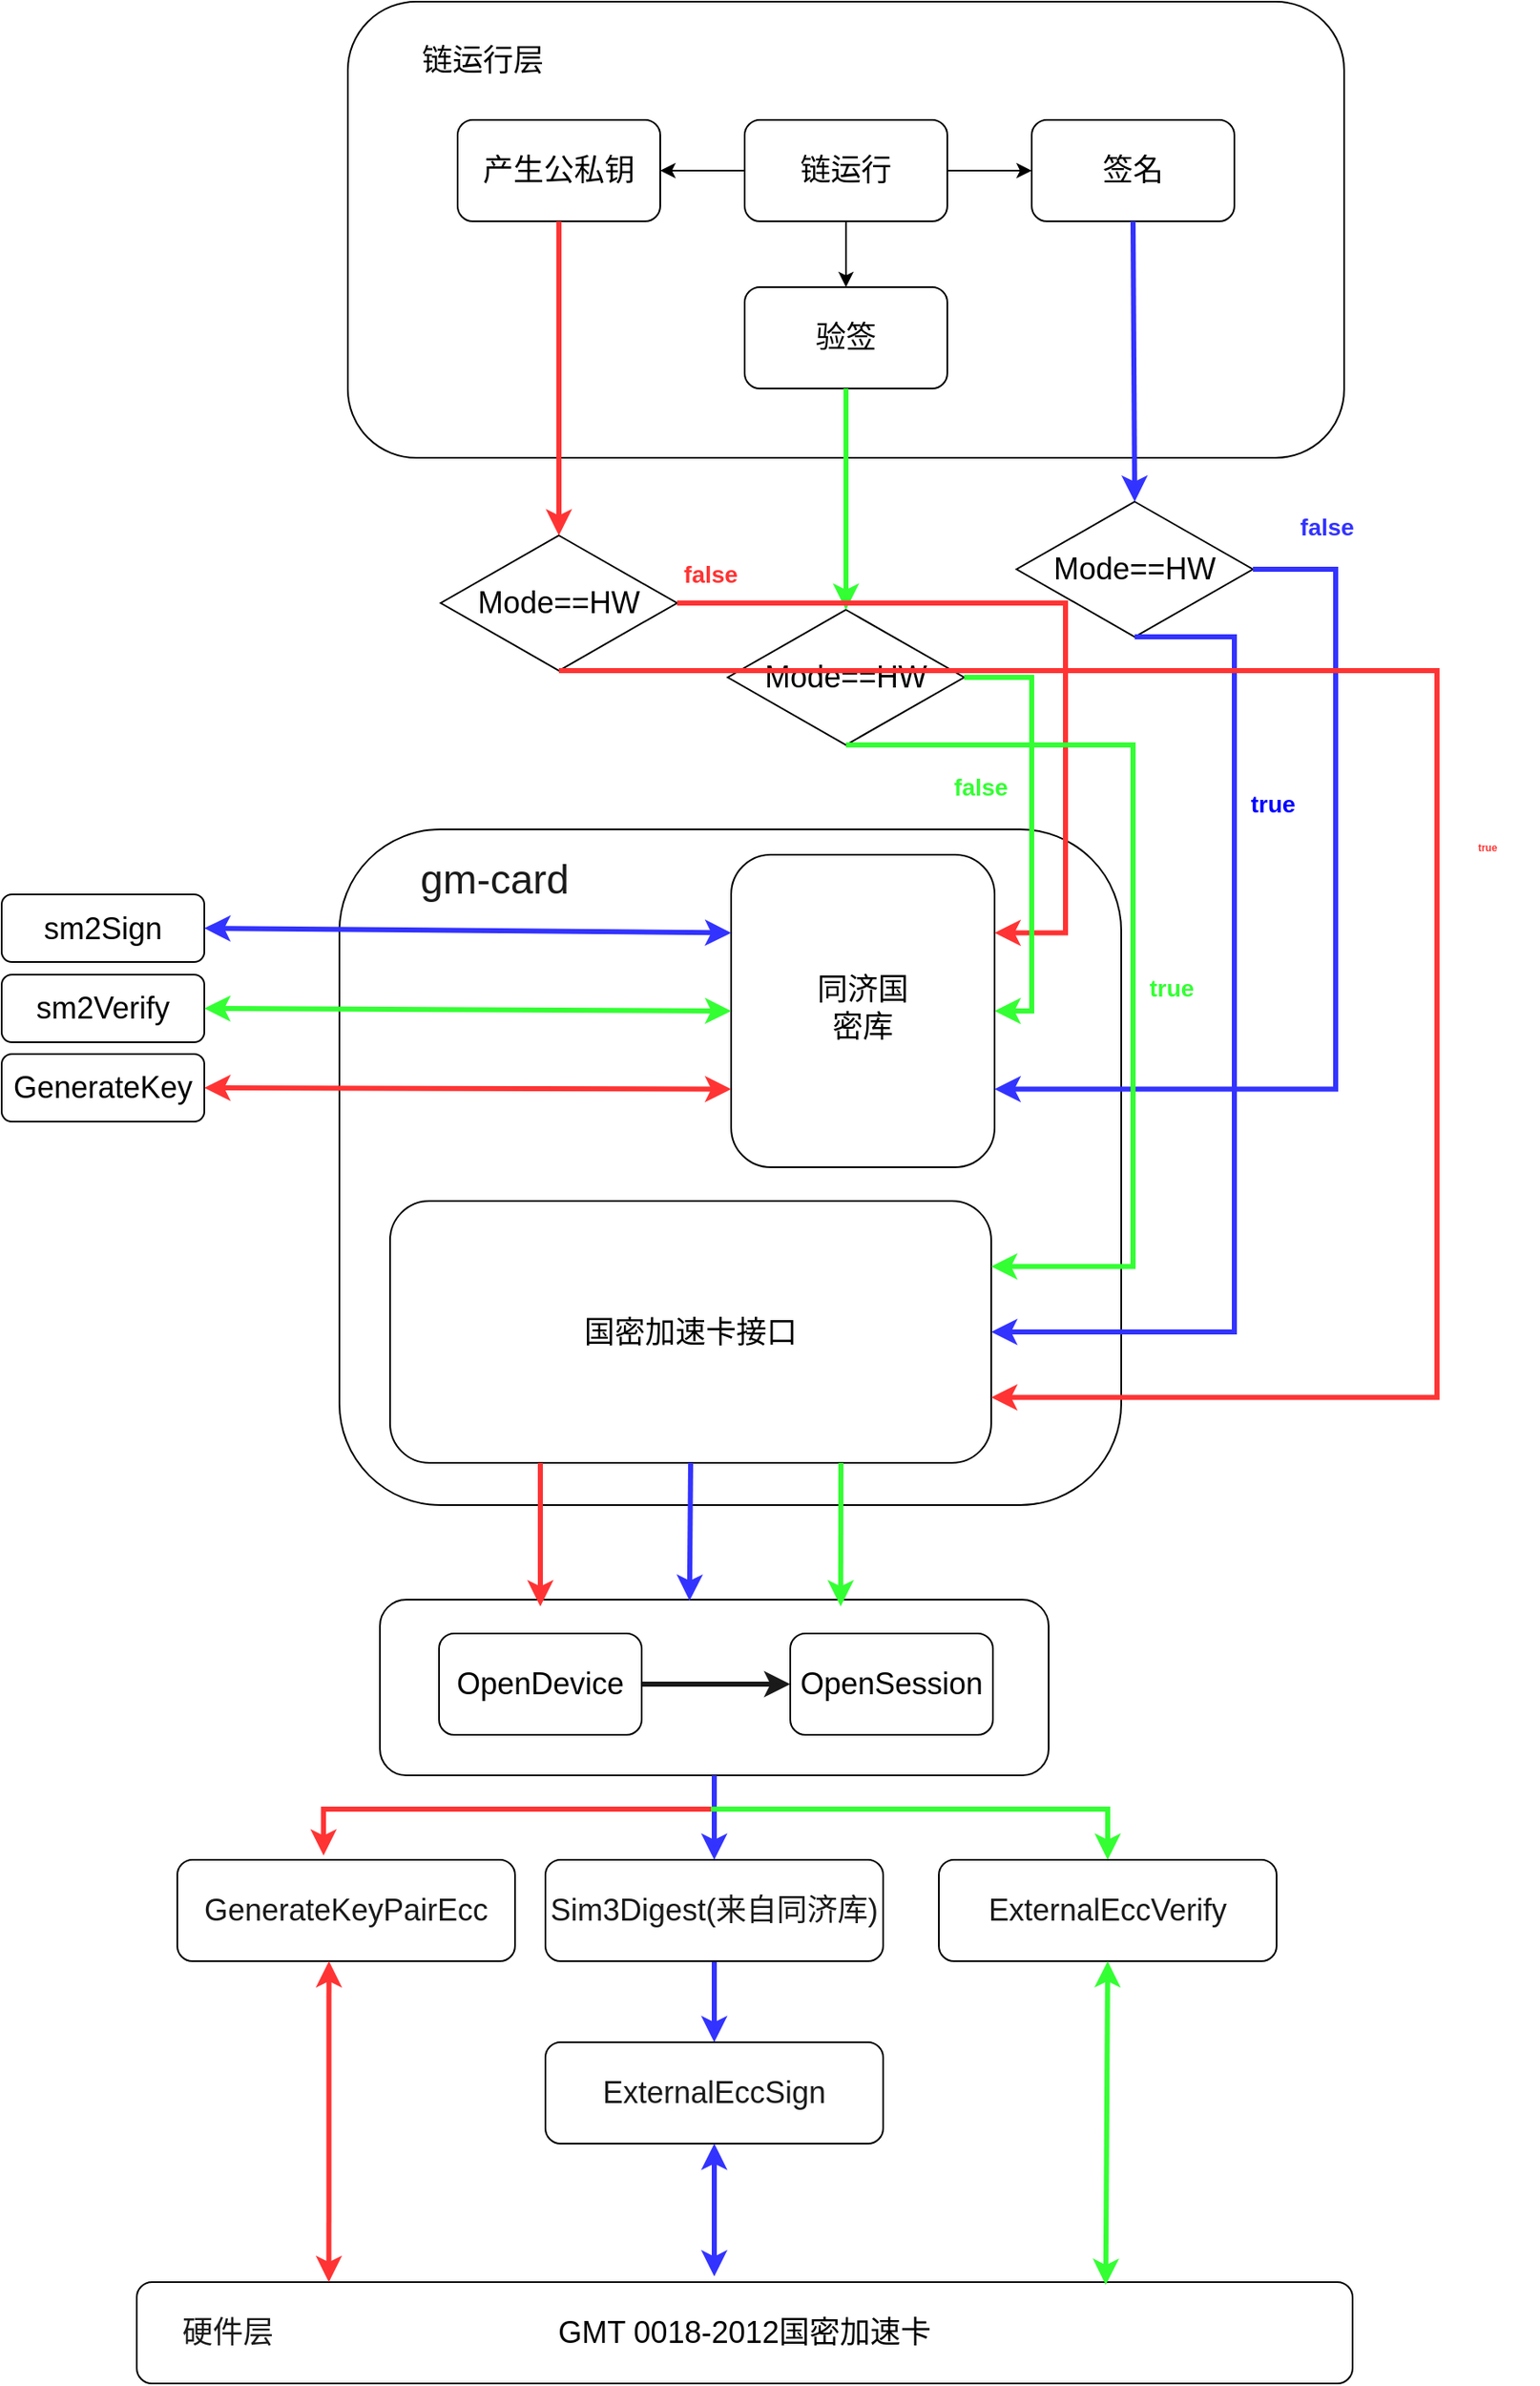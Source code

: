<mxfile version="16.6.1" type="github">
  <diagram id="c6I_bTGiWWKz6FyQVuJq" name="Page-1">
    <mxGraphModel dx="2287" dy="925" grid="1" gridSize="10" guides="1" tooltips="1" connect="1" arrows="1" fold="1" page="1" pageScale="1" pageWidth="827" pageHeight="1169" math="0" shadow="0">
      <root>
        <mxCell id="0" />
        <mxCell id="1" parent="0" />
        <mxCell id="7-kgMZS4lvq_uKSfa9JE-67" value="" style="rounded=1;whiteSpace=wrap;html=1;fontSize=18;" vertex="1" parent="1">
          <mxGeometry x="74" y="1006" width="396" height="104" as="geometry" />
        </mxCell>
        <mxCell id="7-kgMZS4lvq_uKSfa9JE-5" value="" style="rounded=1;whiteSpace=wrap;html=1;" vertex="1" parent="1">
          <mxGeometry x="55" y="60" width="590" height="270" as="geometry" />
        </mxCell>
        <mxCell id="7-kgMZS4lvq_uKSfa9JE-2" value="&lt;font style=&quot;font-size: 18px&quot;&gt;产生公私钥&lt;/font&gt;" style="rounded=1;whiteSpace=wrap;html=1;" vertex="1" parent="1">
          <mxGeometry x="120" y="130" width="120" height="60" as="geometry" />
        </mxCell>
        <mxCell id="7-kgMZS4lvq_uKSfa9JE-3" value="&lt;font style=&quot;font-size: 18px&quot;&gt;验签&lt;/font&gt;" style="rounded=1;whiteSpace=wrap;html=1;" vertex="1" parent="1">
          <mxGeometry x="290" y="229" width="120" height="60" as="geometry" />
        </mxCell>
        <mxCell id="7-kgMZS4lvq_uKSfa9JE-4" value="&lt;font style=&quot;font-size: 18px&quot;&gt;签名&lt;/font&gt;" style="rounded=1;whiteSpace=wrap;html=1;" vertex="1" parent="1">
          <mxGeometry x="460" y="130" width="120" height="60" as="geometry" />
        </mxCell>
        <mxCell id="7-kgMZS4lvq_uKSfa9JE-6" value="&lt;font style=&quot;font-size: 18px&quot;&gt;链运行层&lt;/font&gt;" style="text;html=1;strokeColor=none;fillColor=none;align=center;verticalAlign=middle;whiteSpace=wrap;rounded=0;" vertex="1" parent="1">
          <mxGeometry x="80" y="80" width="110" height="30" as="geometry" />
        </mxCell>
        <mxCell id="7-kgMZS4lvq_uKSfa9JE-8" value="" style="endArrow=classic;html=1;rounded=0;entryX=0.5;entryY=0;entryDx=0;entryDy=0;exitX=0.5;exitY=1;exitDx=0;exitDy=0;" edge="1" parent="1" source="7-kgMZS4lvq_uKSfa9JE-11" target="7-kgMZS4lvq_uKSfa9JE-3">
          <mxGeometry width="50" height="50" relative="1" as="geometry">
            <mxPoint x="360" y="189" as="sourcePoint" />
            <mxPoint x="440" y="289" as="targetPoint" />
          </mxGeometry>
        </mxCell>
        <mxCell id="7-kgMZS4lvq_uKSfa9JE-12" value="" style="edgeStyle=orthogonalEdgeStyle;rounded=0;orthogonalLoop=1;jettySize=auto;html=1;" edge="1" parent="1" source="7-kgMZS4lvq_uKSfa9JE-11" target="7-kgMZS4lvq_uKSfa9JE-4">
          <mxGeometry relative="1" as="geometry" />
        </mxCell>
        <mxCell id="7-kgMZS4lvq_uKSfa9JE-13" value="" style="edgeStyle=orthogonalEdgeStyle;rounded=0;orthogonalLoop=1;jettySize=auto;html=1;" edge="1" parent="1" source="7-kgMZS4lvq_uKSfa9JE-11" target="7-kgMZS4lvq_uKSfa9JE-2">
          <mxGeometry relative="1" as="geometry" />
        </mxCell>
        <mxCell id="7-kgMZS4lvq_uKSfa9JE-11" value="&lt;font style=&quot;font-size: 18px&quot;&gt;链运行&lt;/font&gt;" style="rounded=1;whiteSpace=wrap;html=1;" vertex="1" parent="1">
          <mxGeometry x="290" y="130" width="120" height="60" as="geometry" />
        </mxCell>
        <mxCell id="7-kgMZS4lvq_uKSfa9JE-14" value="Mode==HW" style="rhombus;whiteSpace=wrap;html=1;fontSize=18;" vertex="1" parent="1">
          <mxGeometry x="280" y="420" width="140" height="80" as="geometry" />
        </mxCell>
        <mxCell id="7-kgMZS4lvq_uKSfa9JE-15" value="Mode==HW" style="rhombus;whiteSpace=wrap;html=1;fontSize=18;" vertex="1" parent="1">
          <mxGeometry x="451" y="356" width="140" height="80" as="geometry" />
        </mxCell>
        <mxCell id="7-kgMZS4lvq_uKSfa9JE-16" value="Mode==HW" style="rhombus;whiteSpace=wrap;html=1;fontSize=18;" vertex="1" parent="1">
          <mxGeometry x="110" y="376" width="140" height="80" as="geometry" />
        </mxCell>
        <mxCell id="7-kgMZS4lvq_uKSfa9JE-19" value="" style="endArrow=classic;html=1;rounded=0;fontSize=18;exitX=0.5;exitY=1;exitDx=0;exitDy=0;entryX=0.5;entryY=0;entryDx=0;entryDy=0;strokeColor=#FF3333;strokeWidth=3;" edge="1" parent="1" source="7-kgMZS4lvq_uKSfa9JE-2" target="7-kgMZS4lvq_uKSfa9JE-16">
          <mxGeometry width="50" height="50" relative="1" as="geometry">
            <mxPoint x="130" y="390" as="sourcePoint" />
            <mxPoint x="180" y="340" as="targetPoint" />
          </mxGeometry>
        </mxCell>
        <mxCell id="7-kgMZS4lvq_uKSfa9JE-20" value="" style="endArrow=classic;html=1;rounded=0;fontSize=18;exitX=0.5;exitY=1;exitDx=0;exitDy=0;entryX=0.5;entryY=0;entryDx=0;entryDy=0;strokeColor=#33FF33;strokeWidth=3;" edge="1" parent="1" source="7-kgMZS4lvq_uKSfa9JE-3" target="7-kgMZS4lvq_uKSfa9JE-14">
          <mxGeometry width="50" height="50" relative="1" as="geometry">
            <mxPoint x="390" y="340" as="sourcePoint" />
            <mxPoint x="440" y="290" as="targetPoint" />
          </mxGeometry>
        </mxCell>
        <mxCell id="7-kgMZS4lvq_uKSfa9JE-21" value="" style="endArrow=classic;html=1;rounded=0;fontSize=18;exitX=0.5;exitY=1;exitDx=0;exitDy=0;entryX=0.5;entryY=0;entryDx=0;entryDy=0;strokeColor=#3333FF;strokeWidth=3;" edge="1" parent="1" source="7-kgMZS4lvq_uKSfa9JE-4" target="7-kgMZS4lvq_uKSfa9JE-15">
          <mxGeometry width="50" height="50" relative="1" as="geometry">
            <mxPoint x="390" y="340" as="sourcePoint" />
            <mxPoint x="440" y="290" as="targetPoint" />
          </mxGeometry>
        </mxCell>
        <mxCell id="7-kgMZS4lvq_uKSfa9JE-22" value="" style="rounded=1;whiteSpace=wrap;html=1;fontSize=18;" vertex="1" parent="1">
          <mxGeometry x="50" y="550" width="463" height="400" as="geometry" />
        </mxCell>
        <mxCell id="7-kgMZS4lvq_uKSfa9JE-25" value="" style="rounded=1;whiteSpace=wrap;html=1;fontSize=18;" vertex="1" parent="1">
          <mxGeometry x="282" y="565" width="156" height="185" as="geometry" />
        </mxCell>
        <mxCell id="7-kgMZS4lvq_uKSfa9JE-28" value="sm2Sign" style="rounded=1;whiteSpace=wrap;html=1;fontSize=18;" vertex="1" parent="1">
          <mxGeometry x="-150" y="588.5" width="120" height="40" as="geometry" />
        </mxCell>
        <mxCell id="7-kgMZS4lvq_uKSfa9JE-30" value="&lt;span&gt;sm2Verify&lt;/span&gt;" style="rounded=1;whiteSpace=wrap;html=1;fontSize=18;" vertex="1" parent="1">
          <mxGeometry x="-150" y="636" width="120" height="40" as="geometry" />
        </mxCell>
        <mxCell id="7-kgMZS4lvq_uKSfa9JE-31" value="&lt;span&gt;GenerateKey&lt;/span&gt;" style="rounded=1;whiteSpace=wrap;html=1;fontSize=18;" vertex="1" parent="1">
          <mxGeometry x="-150" y="683" width="120" height="40" as="geometry" />
        </mxCell>
        <mxCell id="7-kgMZS4lvq_uKSfa9JE-33" value="同济国密库" style="text;html=1;strokeColor=none;fillColor=none;align=center;verticalAlign=middle;whiteSpace=wrap;rounded=0;fontSize=18;" vertex="1" parent="1">
          <mxGeometry x="330" y="617.5" width="60" height="77" as="geometry" />
        </mxCell>
        <mxCell id="7-kgMZS4lvq_uKSfa9JE-46" value="GMT 0018-2012国密加速卡" style="rounded=1;whiteSpace=wrap;html=1;fontSize=18;" vertex="1" parent="1">
          <mxGeometry x="-70" y="1410" width="720" height="60" as="geometry" />
        </mxCell>
        <mxCell id="7-kgMZS4lvq_uKSfa9JE-51" value="" style="edgeStyle=elbowEdgeStyle;elbow=horizontal;endArrow=classic;html=1;rounded=0;fontSize=18;strokeColor=#FF3333;exitX=1;exitY=0.5;exitDx=0;exitDy=0;entryX=1;entryY=0.25;entryDx=0;entryDy=0;strokeWidth=3;" edge="1" parent="1" source="7-kgMZS4lvq_uKSfa9JE-16" target="7-kgMZS4lvq_uKSfa9JE-25">
          <mxGeometry width="50" height="50" relative="1" as="geometry">
            <mxPoint x="70" y="500" as="sourcePoint" />
            <mxPoint x="280" y="604" as="targetPoint" />
            <Array as="points">
              <mxPoint x="480" y="530" />
            </Array>
          </mxGeometry>
        </mxCell>
        <mxCell id="7-kgMZS4lvq_uKSfa9JE-54" value="" style="edgeStyle=elbowEdgeStyle;elbow=horizontal;endArrow=classic;html=1;rounded=0;fontSize=18;strokeColor=#33FF33;exitX=1;exitY=0.5;exitDx=0;exitDy=0;entryX=1;entryY=0.5;entryDx=0;entryDy=0;strokeWidth=3;" edge="1" parent="1" source="7-kgMZS4lvq_uKSfa9JE-14" target="7-kgMZS4lvq_uKSfa9JE-25">
          <mxGeometry width="50" height="50" relative="1" as="geometry">
            <mxPoint x="110" y="510" as="sourcePoint" />
            <mxPoint x="160" y="460" as="targetPoint" />
            <Array as="points">
              <mxPoint x="460" y="580" />
            </Array>
          </mxGeometry>
        </mxCell>
        <mxCell id="7-kgMZS4lvq_uKSfa9JE-55" value="" style="edgeStyle=elbowEdgeStyle;elbow=horizontal;endArrow=classic;html=1;rounded=0;fontSize=18;strokeColor=#3333FF;exitX=1;exitY=0.5;exitDx=0;exitDy=0;entryX=1;entryY=0.75;entryDx=0;entryDy=0;strokeWidth=3;" edge="1" parent="1" source="7-kgMZS4lvq_uKSfa9JE-15" target="7-kgMZS4lvq_uKSfa9JE-25">
          <mxGeometry width="50" height="50" relative="1" as="geometry">
            <mxPoint x="140" y="610" as="sourcePoint" />
            <mxPoint x="190" y="560" as="targetPoint" />
            <Array as="points">
              <mxPoint x="640" y="580" />
            </Array>
          </mxGeometry>
        </mxCell>
        <mxCell id="7-kgMZS4lvq_uKSfa9JE-56" value="国密加速卡接口" style="rounded=1;whiteSpace=wrap;html=1;fontSize=18;" vertex="1" parent="1">
          <mxGeometry x="80" y="770" width="356" height="155" as="geometry" />
        </mxCell>
        <mxCell id="7-kgMZS4lvq_uKSfa9JE-57" value="" style="edgeStyle=elbowEdgeStyle;elbow=horizontal;endArrow=classic;html=1;rounded=0;fontSize=18;strokeColor=#33FF33;exitX=0.5;exitY=1;exitDx=0;exitDy=0;entryX=1;entryY=0.25;entryDx=0;entryDy=0;strokeWidth=3;" edge="1" parent="1" source="7-kgMZS4lvq_uKSfa9JE-14" target="7-kgMZS4lvq_uKSfa9JE-56">
          <mxGeometry width="50" height="50" relative="1" as="geometry">
            <mxPoint x="520" y="570" as="sourcePoint" />
            <mxPoint x="570" y="520" as="targetPoint" />
            <Array as="points">
              <mxPoint x="520" y="640" />
            </Array>
          </mxGeometry>
        </mxCell>
        <mxCell id="7-kgMZS4lvq_uKSfa9JE-58" value="" style="edgeStyle=elbowEdgeStyle;elbow=horizontal;endArrow=classic;html=1;rounded=0;fontSize=18;strokeColor=#3333FF;exitX=0.5;exitY=1;exitDx=0;exitDy=0;entryX=1;entryY=0.5;entryDx=0;entryDy=0;strokeWidth=3;" edge="1" parent="1" source="7-kgMZS4lvq_uKSfa9JE-15" target="7-kgMZS4lvq_uKSfa9JE-56">
          <mxGeometry width="50" height="50" relative="1" as="geometry">
            <mxPoint x="610" y="830" as="sourcePoint" />
            <mxPoint x="660" y="780" as="targetPoint" />
            <Array as="points">
              <mxPoint x="580" y="640" />
            </Array>
          </mxGeometry>
        </mxCell>
        <mxCell id="7-kgMZS4lvq_uKSfa9JE-59" value="" style="edgeStyle=elbowEdgeStyle;elbow=horizontal;endArrow=classic;html=1;rounded=0;fontSize=18;strokeColor=#FF3333;exitX=0.5;exitY=1;exitDx=0;exitDy=0;entryX=1;entryY=0.75;entryDx=0;entryDy=0;strokeWidth=3;" edge="1" parent="1" source="7-kgMZS4lvq_uKSfa9JE-16" target="7-kgMZS4lvq_uKSfa9JE-56">
          <mxGeometry width="50" height="50" relative="1" as="geometry">
            <mxPoint x="30" y="510" as="sourcePoint" />
            <mxPoint x="80" y="460" as="targetPoint" />
            <Array as="points">
              <mxPoint x="700" y="700" />
            </Array>
          </mxGeometry>
        </mxCell>
        <mxCell id="7-kgMZS4lvq_uKSfa9JE-61" value="" style="endArrow=classic;startArrow=classic;html=1;rounded=0;fontSize=18;strokeColor=#33FF33;strokeWidth=3;entryX=0;entryY=0.5;entryDx=0;entryDy=0;exitX=1;exitY=0.5;exitDx=0;exitDy=0;" edge="1" parent="1" source="7-kgMZS4lvq_uKSfa9JE-30" target="7-kgMZS4lvq_uKSfa9JE-25">
          <mxGeometry width="50" height="50" relative="1" as="geometry">
            <mxPoint x="90" y="650" as="sourcePoint" />
            <mxPoint x="140" y="600" as="targetPoint" />
          </mxGeometry>
        </mxCell>
        <mxCell id="7-kgMZS4lvq_uKSfa9JE-62" value="" style="endArrow=classic;startArrow=classic;html=1;rounded=0;fontSize=18;strokeColor=#3333FF;strokeWidth=3;entryX=0;entryY=0.25;entryDx=0;entryDy=0;exitX=1;exitY=0.5;exitDx=0;exitDy=0;" edge="1" parent="1" source="7-kgMZS4lvq_uKSfa9JE-28" target="7-kgMZS4lvq_uKSfa9JE-25">
          <mxGeometry width="50" height="50" relative="1" as="geometry">
            <mxPoint x="140" y="690" as="sourcePoint" />
            <mxPoint x="190" y="640" as="targetPoint" />
          </mxGeometry>
        </mxCell>
        <mxCell id="7-kgMZS4lvq_uKSfa9JE-63" value="" style="endArrow=classic;startArrow=classic;html=1;rounded=0;fontSize=18;strokeColor=#FF3333;strokeWidth=3;entryX=0;entryY=0.75;entryDx=0;entryDy=0;exitX=1;exitY=0.5;exitDx=0;exitDy=0;" edge="1" parent="1" source="7-kgMZS4lvq_uKSfa9JE-31" target="7-kgMZS4lvq_uKSfa9JE-25">
          <mxGeometry width="50" height="50" relative="1" as="geometry">
            <mxPoint x="140" y="690" as="sourcePoint" />
            <mxPoint x="190" y="640" as="targetPoint" />
          </mxGeometry>
        </mxCell>
        <mxCell id="7-kgMZS4lvq_uKSfa9JE-70" value="" style="edgeStyle=orthogonalEdgeStyle;rounded=0;orthogonalLoop=1;jettySize=auto;html=1;fontSize=18;strokeColor=#1A1A1A;strokeWidth=3;" edge="1" parent="1" source="7-kgMZS4lvq_uKSfa9JE-65" target="7-kgMZS4lvq_uKSfa9JE-66">
          <mxGeometry relative="1" as="geometry" />
        </mxCell>
        <mxCell id="7-kgMZS4lvq_uKSfa9JE-65" value="OpenDevice" style="rounded=1;whiteSpace=wrap;html=1;fontSize=18;" vertex="1" parent="1">
          <mxGeometry x="109" y="1026" width="120" height="60" as="geometry" />
        </mxCell>
        <mxCell id="7-kgMZS4lvq_uKSfa9JE-66" value="OpenSession" style="rounded=1;whiteSpace=wrap;html=1;fontSize=18;" vertex="1" parent="1">
          <mxGeometry x="317" y="1026" width="120" height="60" as="geometry" />
        </mxCell>
        <mxCell id="7-kgMZS4lvq_uKSfa9JE-71" value="&lt;font color=&quot;#1a1a1a&quot;&gt;GenerateKeyPairEcc&lt;/font&gt;" style="rounded=1;whiteSpace=wrap;html=1;fontSize=18;" vertex="1" parent="1">
          <mxGeometry x="-46" y="1160" width="200" height="60" as="geometry" />
        </mxCell>
        <mxCell id="7-kgMZS4lvq_uKSfa9JE-80" value="" style="edgeStyle=orthogonalEdgeStyle;rounded=0;orthogonalLoop=1;jettySize=auto;html=1;fontSize=18;fontColor=#1A1A1A;strokeColor=#3333FF;strokeWidth=3;" edge="1" parent="1" source="7-kgMZS4lvq_uKSfa9JE-72" target="7-kgMZS4lvq_uKSfa9JE-74">
          <mxGeometry relative="1" as="geometry" />
        </mxCell>
        <mxCell id="7-kgMZS4lvq_uKSfa9JE-72" value="&lt;font color=&quot;#1a1a1a&quot;&gt;Sim3Digest(来自同济库)&lt;/font&gt;" style="rounded=1;whiteSpace=wrap;html=1;fontSize=18;" vertex="1" parent="1">
          <mxGeometry x="172" y="1160" width="200" height="60" as="geometry" />
        </mxCell>
        <mxCell id="7-kgMZS4lvq_uKSfa9JE-73" value="&lt;font color=&quot;#1a1a1a&quot;&gt;ExternalEccVerify&lt;/font&gt;" style="rounded=1;whiteSpace=wrap;html=1;fontSize=18;" vertex="1" parent="1">
          <mxGeometry x="405" y="1160" width="200" height="60" as="geometry" />
        </mxCell>
        <mxCell id="7-kgMZS4lvq_uKSfa9JE-74" value="&lt;font color=&quot;#1a1a1a&quot;&gt;ExternalEccSign&lt;/font&gt;" style="rounded=1;whiteSpace=wrap;html=1;fontSize=18;" vertex="1" parent="1">
          <mxGeometry x="172" y="1268" width="200" height="60" as="geometry" />
        </mxCell>
        <mxCell id="7-kgMZS4lvq_uKSfa9JE-76" value="" style="endArrow=classic;html=1;rounded=0;fontSize=18;fontColor=#1A1A1A;strokeColor=#3333FF;strokeWidth=3;exitX=0.5;exitY=1;exitDx=0;exitDy=0;entryX=0.5;entryY=0;entryDx=0;entryDy=0;" edge="1" parent="1" source="7-kgMZS4lvq_uKSfa9JE-67" target="7-kgMZS4lvq_uKSfa9JE-72">
          <mxGeometry width="50" height="50" relative="1" as="geometry">
            <mxPoint x="-300" y="1090" as="sourcePoint" />
            <mxPoint x="-250" y="1040" as="targetPoint" />
          </mxGeometry>
        </mxCell>
        <mxCell id="7-kgMZS4lvq_uKSfa9JE-77" value="" style="edgeStyle=segmentEdgeStyle;endArrow=classic;html=1;rounded=0;fontSize=18;fontColor=#1A1A1A;strokeColor=#FF3333;strokeWidth=3;entryX=0.433;entryY=-0.042;entryDx=0;entryDy=0;entryPerimeter=0;" edge="1" parent="1" target="7-kgMZS4lvq_uKSfa9JE-71">
          <mxGeometry width="50" height="50" relative="1" as="geometry">
            <mxPoint x="270" y="1130" as="sourcePoint" />
            <mxPoint x="290" y="980" as="targetPoint" />
          </mxGeometry>
        </mxCell>
        <mxCell id="7-kgMZS4lvq_uKSfa9JE-79" value="" style="edgeStyle=segmentEdgeStyle;endArrow=classic;html=1;rounded=0;fontSize=18;fontColor=#1A1A1A;strokeColor=#33FF33;strokeWidth=3;entryX=0.5;entryY=0;entryDx=0;entryDy=0;" edge="1" parent="1" target="7-kgMZS4lvq_uKSfa9JE-73">
          <mxGeometry width="50" height="50" relative="1" as="geometry">
            <mxPoint x="270" y="1130" as="sourcePoint" />
            <mxPoint x="620" y="1080" as="targetPoint" />
          </mxGeometry>
        </mxCell>
        <mxCell id="7-kgMZS4lvq_uKSfa9JE-81" value="" style="endArrow=classic;startArrow=classic;html=1;rounded=0;fontSize=18;fontColor=#1A1A1A;strokeColor=#3333FF;strokeWidth=3;entryX=0.5;entryY=1;entryDx=0;entryDy=0;exitX=0.475;exitY=-0.056;exitDx=0;exitDy=0;exitPerimeter=0;" edge="1" parent="1" source="7-kgMZS4lvq_uKSfa9JE-46" target="7-kgMZS4lvq_uKSfa9JE-74">
          <mxGeometry width="50" height="50" relative="1" as="geometry">
            <mxPoint x="250" y="1390" as="sourcePoint" />
            <mxPoint x="300" y="1340" as="targetPoint" />
          </mxGeometry>
        </mxCell>
        <mxCell id="7-kgMZS4lvq_uKSfa9JE-82" value="" style="endArrow=classic;startArrow=classic;html=1;rounded=0;fontSize=18;fontColor=#1A1A1A;strokeColor=#FF3333;strokeWidth=3;entryX=0.449;entryY=1;entryDx=0;entryDy=0;entryPerimeter=0;exitX=0.158;exitY=0;exitDx=0;exitDy=0;exitPerimeter=0;" edge="1" parent="1" source="7-kgMZS4lvq_uKSfa9JE-46" target="7-kgMZS4lvq_uKSfa9JE-71">
          <mxGeometry width="50" height="50" relative="1" as="geometry">
            <mxPoint x="40" y="1350" as="sourcePoint" />
            <mxPoint x="90" y="1300" as="targetPoint" />
          </mxGeometry>
        </mxCell>
        <mxCell id="7-kgMZS4lvq_uKSfa9JE-83" value="" style="endArrow=classic;startArrow=classic;html=1;rounded=0;fontSize=18;fontColor=#1A1A1A;strokeColor=#33FF33;strokeWidth=3;entryX=0.5;entryY=1;entryDx=0;entryDy=0;exitX=0.797;exitY=0.028;exitDx=0;exitDy=0;exitPerimeter=0;" edge="1" parent="1" source="7-kgMZS4lvq_uKSfa9JE-46" target="7-kgMZS4lvq_uKSfa9JE-73">
          <mxGeometry width="50" height="50" relative="1" as="geometry">
            <mxPoint x="480" y="1330" as="sourcePoint" />
            <mxPoint x="530" y="1280" as="targetPoint" />
          </mxGeometry>
        </mxCell>
        <mxCell id="7-kgMZS4lvq_uKSfa9JE-84" value="" style="endArrow=classic;html=1;rounded=0;fontSize=18;fontColor=#1A1A1A;strokeColor=#FF3333;strokeWidth=3;exitX=0.25;exitY=1;exitDx=0;exitDy=0;" edge="1" parent="1" source="7-kgMZS4lvq_uKSfa9JE-56">
          <mxGeometry width="50" height="50" relative="1" as="geometry">
            <mxPoint x="-30" y="1010" as="sourcePoint" />
            <mxPoint x="169" y="1010" as="targetPoint" />
          </mxGeometry>
        </mxCell>
        <mxCell id="7-kgMZS4lvq_uKSfa9JE-85" value="" style="endArrow=classic;html=1;rounded=0;fontSize=18;fontColor=#1A1A1A;strokeColor=#3333FF;strokeWidth=3;exitX=0.5;exitY=1;exitDx=0;exitDy=0;entryX=0.463;entryY=0.006;entryDx=0;entryDy=0;entryPerimeter=0;" edge="1" parent="1" source="7-kgMZS4lvq_uKSfa9JE-56" target="7-kgMZS4lvq_uKSfa9JE-67">
          <mxGeometry width="50" height="50" relative="1" as="geometry">
            <mxPoint x="-60" y="980" as="sourcePoint" />
            <mxPoint x="258" y="1000" as="targetPoint" />
          </mxGeometry>
        </mxCell>
        <mxCell id="7-kgMZS4lvq_uKSfa9JE-86" value="" style="endArrow=classic;html=1;rounded=0;fontSize=18;fontColor=#1A1A1A;strokeColor=#33FF33;strokeWidth=3;exitX=0.75;exitY=1;exitDx=0;exitDy=0;entryX=0.689;entryY=0.038;entryDx=0;entryDy=0;entryPerimeter=0;" edge="1" parent="1" source="7-kgMZS4lvq_uKSfa9JE-56" target="7-kgMZS4lvq_uKSfa9JE-67">
          <mxGeometry width="50" height="50" relative="1" as="geometry">
            <mxPoint x="570" y="1010" as="sourcePoint" />
            <mxPoint x="620" y="960" as="targetPoint" />
          </mxGeometry>
        </mxCell>
        <mxCell id="7-kgMZS4lvq_uKSfa9JE-87" value="硬件层" style="text;html=1;strokeColor=none;fillColor=none;align=center;verticalAlign=middle;whiteSpace=wrap;rounded=0;fontSize=18;fontColor=#1A1A1A;" vertex="1" parent="1">
          <mxGeometry x="-46" y="1425" width="60" height="30" as="geometry" />
        </mxCell>
        <mxCell id="7-kgMZS4lvq_uKSfa9JE-88" value="&lt;font style=&quot;font-size: 24px&quot;&gt;gm-card&lt;/font&gt;" style="text;html=1;strokeColor=none;fillColor=none;align=center;verticalAlign=middle;whiteSpace=wrap;rounded=0;fontSize=18;fontColor=#1A1A1A;" vertex="1" parent="1">
          <mxGeometry x="94" y="565" width="96" height="30" as="geometry" />
        </mxCell>
        <mxCell id="7-kgMZS4lvq_uKSfa9JE-95" value="&lt;font style=&quot;font-size: 14px&quot; color=&quot;#ff3333&quot;&gt;&lt;b&gt;false&lt;/b&gt;&lt;/font&gt;" style="text;html=1;strokeColor=none;fillColor=none;align=center;verticalAlign=middle;whiteSpace=wrap;rounded=0;fontSize=24;fontColor=#1A1A1A;" vertex="1" parent="1">
          <mxGeometry x="240" y="381" width="60" height="30" as="geometry" />
        </mxCell>
        <mxCell id="7-kgMZS4lvq_uKSfa9JE-96" value="&lt;font style=&quot;font-size: 6px&quot; color=&quot;#ff3333&quot;&gt;&lt;b&gt;true&lt;/b&gt;&lt;/font&gt;" style="text;html=1;strokeColor=none;fillColor=none;align=center;verticalAlign=middle;whiteSpace=wrap;rounded=0;fontSize=24;fontColor=#1A1A1A;" vertex="1" parent="1">
          <mxGeometry x="700" y="540" width="60" height="30" as="geometry" />
        </mxCell>
        <mxCell id="7-kgMZS4lvq_uKSfa9JE-98" value="&lt;b&gt;&lt;font color=&quot;#33ff33&quot; style=&quot;font-size: 14px&quot;&gt;true&lt;/font&gt;&lt;/b&gt;" style="text;html=1;strokeColor=none;fillColor=none;align=center;verticalAlign=middle;whiteSpace=wrap;rounded=0;fontSize=8;fontColor=#FF3333;" vertex="1" parent="1">
          <mxGeometry x="513" y="628.5" width="60" height="30" as="geometry" />
        </mxCell>
        <mxCell id="7-kgMZS4lvq_uKSfa9JE-99" value="&lt;b&gt;&lt;font color=&quot;#33ff33&quot; style=&quot;font-size: 14px&quot;&gt;false&lt;/font&gt;&lt;/b&gt;" style="text;html=1;strokeColor=none;fillColor=none;align=center;verticalAlign=middle;whiteSpace=wrap;rounded=0;fontSize=8;fontColor=#FF3333;" vertex="1" parent="1">
          <mxGeometry x="400" y="510" width="60" height="30" as="geometry" />
        </mxCell>
        <mxCell id="7-kgMZS4lvq_uKSfa9JE-100" value="&lt;b&gt;&lt;font color=&quot;#3333ff&quot; style=&quot;font-size: 14px&quot;&gt;false&lt;/font&gt;&lt;/b&gt;" style="text;html=1;strokeColor=none;fillColor=none;align=center;verticalAlign=middle;whiteSpace=wrap;rounded=0;fontSize=8;fontColor=#FF3333;" vertex="1" parent="1">
          <mxGeometry x="605" y="356" width="60" height="30" as="geometry" />
        </mxCell>
        <mxCell id="7-kgMZS4lvq_uKSfa9JE-101" value="&lt;b&gt;&lt;font color=&quot;#0000ff&quot; style=&quot;font-size: 14px&quot;&gt;true&lt;/font&gt;&lt;/b&gt;" style="text;html=1;strokeColor=none;fillColor=none;align=center;verticalAlign=middle;whiteSpace=wrap;rounded=0;fontSize=8;fontColor=#FF3333;" vertex="1" parent="1">
          <mxGeometry x="573" y="520" width="60" height="30" as="geometry" />
        </mxCell>
      </root>
    </mxGraphModel>
  </diagram>
</mxfile>
